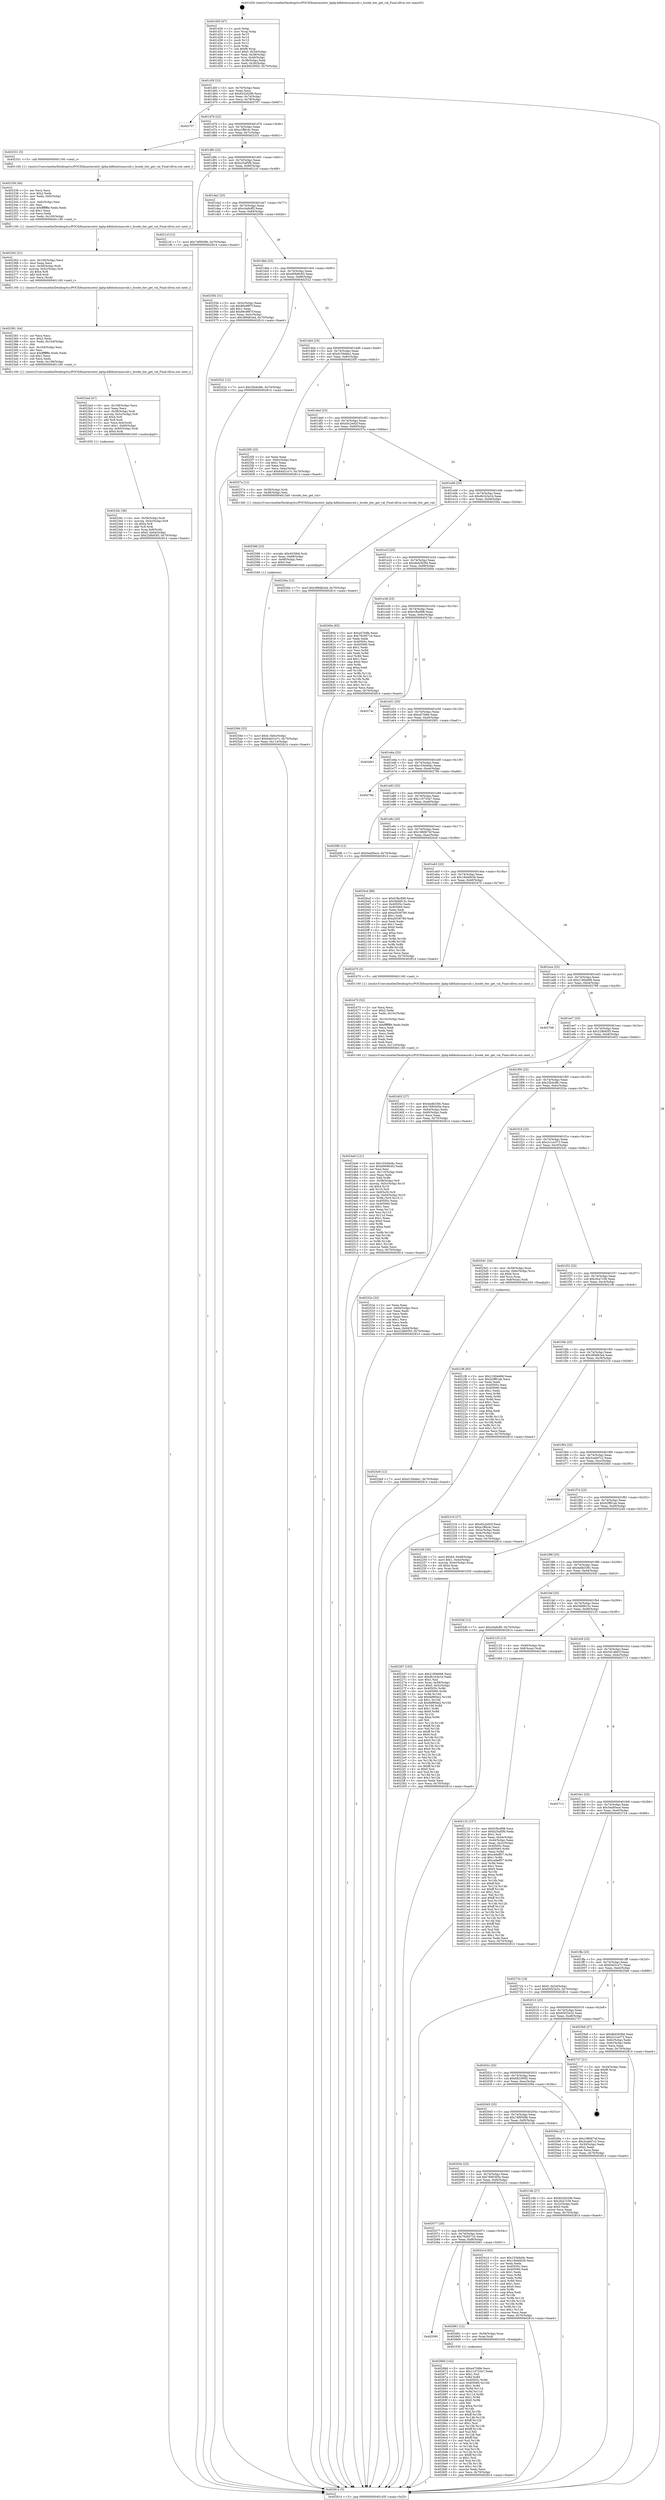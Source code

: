 digraph "0x401d30" {
  label = "0x401d30 (/mnt/c/Users/mathe/Desktop/tcc/POCII/binaries/extr_kphp-kdbhintsmaccub.c_bcode_iter_get_val_Final-ollvm.out::main(0))"
  labelloc = "t"
  node[shape=record]

  Entry [label="",width=0.3,height=0.3,shape=circle,fillcolor=black,style=filled]
  "0x401d5f" [label="{
     0x401d5f [23]\l
     | [instrs]\l
     &nbsp;&nbsp;0x401d5f \<+3\>: mov -0x70(%rbp),%eax\l
     &nbsp;&nbsp;0x401d62 \<+2\>: mov %eax,%ecx\l
     &nbsp;&nbsp;0x401d64 \<+6\>: sub $0x92420296,%ecx\l
     &nbsp;&nbsp;0x401d6a \<+3\>: mov %eax,-0x74(%rbp)\l
     &nbsp;&nbsp;0x401d6d \<+3\>: mov %ecx,-0x78(%rbp)\l
     &nbsp;&nbsp;0x401d70 \<+6\>: je 0000000000402707 \<main+0x9d7\>\l
  }"]
  "0x402707" [label="{
     0x402707\l
  }", style=dashed]
  "0x401d76" [label="{
     0x401d76 [22]\l
     | [instrs]\l
     &nbsp;&nbsp;0x401d76 \<+5\>: jmp 0000000000401d7b \<main+0x4b\>\l
     &nbsp;&nbsp;0x401d7b \<+3\>: mov -0x74(%rbp),%eax\l
     &nbsp;&nbsp;0x401d7e \<+5\>: sub $0xa1ffdc4c,%eax\l
     &nbsp;&nbsp;0x401d83 \<+3\>: mov %eax,-0x7c(%rbp)\l
     &nbsp;&nbsp;0x401d86 \<+6\>: je 0000000000402331 \<main+0x601\>\l
  }"]
  Exit [label="",width=0.3,height=0.3,shape=circle,fillcolor=black,style=filled,peripheries=2]
  "0x402331" [label="{
     0x402331 [5]\l
     | [instrs]\l
     &nbsp;&nbsp;0x402331 \<+5\>: call 0000000000401160 \<next_i\>\l
     | [calls]\l
     &nbsp;&nbsp;0x401160 \{1\} (/mnt/c/Users/mathe/Desktop/tcc/POCII/binaries/extr_kphp-kdbhintsmaccub.c_bcode_iter_get_val_Final-ollvm.out::next_i)\l
  }"]
  "0x401d8c" [label="{
     0x401d8c [22]\l
     | [instrs]\l
     &nbsp;&nbsp;0x401d8c \<+5\>: jmp 0000000000401d91 \<main+0x61\>\l
     &nbsp;&nbsp;0x401d91 \<+3\>: mov -0x74(%rbp),%eax\l
     &nbsp;&nbsp;0x401d94 \<+5\>: sub $0xb25af5fb,%eax\l
     &nbsp;&nbsp;0x401d99 \<+3\>: mov %eax,-0x80(%rbp)\l
     &nbsp;&nbsp;0x401d9c \<+6\>: je 00000000004021cf \<main+0x49f\>\l
  }"]
  "0x40266d" [label="{
     0x40266d [142]\l
     | [instrs]\l
     &nbsp;&nbsp;0x40266d \<+5\>: mov $0xa470dfe,%ecx\l
     &nbsp;&nbsp;0x402672 \<+5\>: mov $0x110733a7,%edx\l
     &nbsp;&nbsp;0x402677 \<+3\>: mov $0x1,%sil\l
     &nbsp;&nbsp;0x40267a \<+3\>: xor %r8d,%r8d\l
     &nbsp;&nbsp;0x40267d \<+8\>: mov 0x40505c,%r9d\l
     &nbsp;&nbsp;0x402685 \<+8\>: mov 0x405060,%r10d\l
     &nbsp;&nbsp;0x40268d \<+4\>: sub $0x1,%r8d\l
     &nbsp;&nbsp;0x402691 \<+3\>: mov %r9d,%r11d\l
     &nbsp;&nbsp;0x402694 \<+3\>: add %r8d,%r11d\l
     &nbsp;&nbsp;0x402697 \<+4\>: imul %r11d,%r9d\l
     &nbsp;&nbsp;0x40269b \<+4\>: and $0x1,%r9d\l
     &nbsp;&nbsp;0x40269f \<+4\>: cmp $0x0,%r9d\l
     &nbsp;&nbsp;0x4026a3 \<+3\>: sete %bl\l
     &nbsp;&nbsp;0x4026a6 \<+4\>: cmp $0xa,%r10d\l
     &nbsp;&nbsp;0x4026aa \<+4\>: setl %r14b\l
     &nbsp;&nbsp;0x4026ae \<+3\>: mov %bl,%r15b\l
     &nbsp;&nbsp;0x4026b1 \<+4\>: xor $0xff,%r15b\l
     &nbsp;&nbsp;0x4026b5 \<+3\>: mov %r14b,%r12b\l
     &nbsp;&nbsp;0x4026b8 \<+4\>: xor $0xff,%r12b\l
     &nbsp;&nbsp;0x4026bc \<+4\>: xor $0x1,%sil\l
     &nbsp;&nbsp;0x4026c0 \<+3\>: mov %r15b,%r13b\l
     &nbsp;&nbsp;0x4026c3 \<+4\>: and $0xff,%r13b\l
     &nbsp;&nbsp;0x4026c7 \<+3\>: and %sil,%bl\l
     &nbsp;&nbsp;0x4026ca \<+3\>: mov %r12b,%al\l
     &nbsp;&nbsp;0x4026cd \<+2\>: and $0xff,%al\l
     &nbsp;&nbsp;0x4026cf \<+3\>: and %sil,%r14b\l
     &nbsp;&nbsp;0x4026d2 \<+3\>: or %bl,%r13b\l
     &nbsp;&nbsp;0x4026d5 \<+3\>: or %r14b,%al\l
     &nbsp;&nbsp;0x4026d8 \<+3\>: xor %al,%r13b\l
     &nbsp;&nbsp;0x4026db \<+3\>: or %r12b,%r15b\l
     &nbsp;&nbsp;0x4026de \<+4\>: xor $0xff,%r15b\l
     &nbsp;&nbsp;0x4026e2 \<+4\>: or $0x1,%sil\l
     &nbsp;&nbsp;0x4026e6 \<+3\>: and %sil,%r15b\l
     &nbsp;&nbsp;0x4026e9 \<+3\>: or %r15b,%r13b\l
     &nbsp;&nbsp;0x4026ec \<+4\>: test $0x1,%r13b\l
     &nbsp;&nbsp;0x4026f0 \<+3\>: cmovne %edx,%ecx\l
     &nbsp;&nbsp;0x4026f3 \<+3\>: mov %ecx,-0x70(%rbp)\l
     &nbsp;&nbsp;0x4026f6 \<+5\>: jmp 0000000000402814 \<main+0xae4\>\l
  }"]
  "0x4021cf" [label="{
     0x4021cf [12]\l
     | [instrs]\l
     &nbsp;&nbsp;0x4021cf \<+7\>: movl $0x74f9509b,-0x70(%rbp)\l
     &nbsp;&nbsp;0x4021d6 \<+5\>: jmp 0000000000402814 \<main+0xae4\>\l
  }"]
  "0x401da2" [label="{
     0x401da2 [25]\l
     | [instrs]\l
     &nbsp;&nbsp;0x401da2 \<+5\>: jmp 0000000000401da7 \<main+0x77\>\l
     &nbsp;&nbsp;0x401da7 \<+3\>: mov -0x74(%rbp),%eax\l
     &nbsp;&nbsp;0x401daa \<+5\>: sub $0xc0a9cff3,%eax\l
     &nbsp;&nbsp;0x401daf \<+6\>: mov %eax,-0x84(%rbp)\l
     &nbsp;&nbsp;0x401db5 \<+6\>: je 000000000040255b \<main+0x82b\>\l
  }"]
  "0x402090" [label="{
     0x402090\l
  }", style=dashed]
  "0x40255b" [label="{
     0x40255b [31]\l
     | [instrs]\l
     &nbsp;&nbsp;0x40255b \<+3\>: mov -0x5c(%rbp),%eax\l
     &nbsp;&nbsp;0x40255e \<+5\>: sub $0x89c9f87f,%eax\l
     &nbsp;&nbsp;0x402563 \<+3\>: add $0x1,%eax\l
     &nbsp;&nbsp;0x402566 \<+5\>: add $0x89c9f87f,%eax\l
     &nbsp;&nbsp;0x40256b \<+3\>: mov %eax,-0x5c(%rbp)\l
     &nbsp;&nbsp;0x40256e \<+7\>: movl $0x389db3a4,-0x70(%rbp)\l
     &nbsp;&nbsp;0x402575 \<+5\>: jmp 0000000000402814 \<main+0xae4\>\l
  }"]
  "0x401dbb" [label="{
     0x401dbb [25]\l
     | [instrs]\l
     &nbsp;&nbsp;0x401dbb \<+5\>: jmp 0000000000401dc0 \<main+0x90\>\l
     &nbsp;&nbsp;0x401dc0 \<+3\>: mov -0x74(%rbp),%eax\l
     &nbsp;&nbsp;0x401dc3 \<+5\>: sub $0xd09d6c83,%eax\l
     &nbsp;&nbsp;0x401dc8 \<+6\>: mov %eax,-0x88(%rbp)\l
     &nbsp;&nbsp;0x401dce \<+6\>: je 0000000000402522 \<main+0x7f2\>\l
  }"]
  "0x402661" [label="{
     0x402661 [12]\l
     | [instrs]\l
     &nbsp;&nbsp;0x402661 \<+4\>: mov -0x58(%rbp),%rax\l
     &nbsp;&nbsp;0x402665 \<+3\>: mov %rax,%rdi\l
     &nbsp;&nbsp;0x402668 \<+5\>: call 0000000000401030 \<free@plt\>\l
     | [calls]\l
     &nbsp;&nbsp;0x401030 \{1\} (unknown)\l
  }"]
  "0x402522" [label="{
     0x402522 [12]\l
     | [instrs]\l
     &nbsp;&nbsp;0x402522 \<+7\>: movl $0x25b4c8fc,-0x70(%rbp)\l
     &nbsp;&nbsp;0x402529 \<+5\>: jmp 0000000000402814 \<main+0xae4\>\l
  }"]
  "0x401dd4" [label="{
     0x401dd4 [25]\l
     | [instrs]\l
     &nbsp;&nbsp;0x401dd4 \<+5\>: jmp 0000000000401dd9 \<main+0xa9\>\l
     &nbsp;&nbsp;0x401dd9 \<+3\>: mov -0x74(%rbp),%eax\l
     &nbsp;&nbsp;0x401ddc \<+5\>: sub $0xd150dda1,%eax\l
     &nbsp;&nbsp;0x401de1 \<+6\>: mov %eax,-0x8c(%rbp)\l
     &nbsp;&nbsp;0x401de7 \<+6\>: je 00000000004025f5 \<main+0x8c5\>\l
  }"]
  "0x4025e9" [label="{
     0x4025e9 [12]\l
     | [instrs]\l
     &nbsp;&nbsp;0x4025e9 \<+7\>: movl $0xd150dda1,-0x70(%rbp)\l
     &nbsp;&nbsp;0x4025f0 \<+5\>: jmp 0000000000402814 \<main+0xae4\>\l
  }"]
  "0x4025f5" [label="{
     0x4025f5 [25]\l
     | [instrs]\l
     &nbsp;&nbsp;0x4025f5 \<+2\>: xor %eax,%eax\l
     &nbsp;&nbsp;0x4025f7 \<+3\>: mov -0x6c(%rbp),%ecx\l
     &nbsp;&nbsp;0x4025fa \<+3\>: sub $0x1,%eax\l
     &nbsp;&nbsp;0x4025fd \<+2\>: sub %eax,%ecx\l
     &nbsp;&nbsp;0x4025ff \<+3\>: mov %ecx,-0x6c(%rbp)\l
     &nbsp;&nbsp;0x402602 \<+7\>: movl $0x64d31e7c,-0x70(%rbp)\l
     &nbsp;&nbsp;0x402609 \<+5\>: jmp 0000000000402814 \<main+0xae4\>\l
  }"]
  "0x401ded" [label="{
     0x401ded [25]\l
     | [instrs]\l
     &nbsp;&nbsp;0x401ded \<+5\>: jmp 0000000000401df2 \<main+0xc2\>\l
     &nbsp;&nbsp;0x401df2 \<+3\>: mov -0x74(%rbp),%eax\l
     &nbsp;&nbsp;0x401df5 \<+5\>: sub $0xd5c2e92f,%eax\l
     &nbsp;&nbsp;0x401dfa \<+6\>: mov %eax,-0x90(%rbp)\l
     &nbsp;&nbsp;0x401e00 \<+6\>: je 000000000040257a \<main+0x84a\>\l
  }"]
  "0x40259d" [label="{
     0x40259d [25]\l
     | [instrs]\l
     &nbsp;&nbsp;0x40259d \<+7\>: movl $0x0,-0x6c(%rbp)\l
     &nbsp;&nbsp;0x4025a4 \<+7\>: movl $0x64d31e7c,-0x70(%rbp)\l
     &nbsp;&nbsp;0x4025ab \<+6\>: mov %eax,-0x114(%rbp)\l
     &nbsp;&nbsp;0x4025b1 \<+5\>: jmp 0000000000402814 \<main+0xae4\>\l
  }"]
  "0x40257a" [label="{
     0x40257a [12]\l
     | [instrs]\l
     &nbsp;&nbsp;0x40257a \<+4\>: mov -0x58(%rbp),%rdi\l
     &nbsp;&nbsp;0x40257e \<+3\>: mov -0x48(%rbp),%esi\l
     &nbsp;&nbsp;0x402581 \<+5\>: call 00000000004013d0 \<bcode_iter_get_val\>\l
     | [calls]\l
     &nbsp;&nbsp;0x4013d0 \{1\} (/mnt/c/Users/mathe/Desktop/tcc/POCII/binaries/extr_kphp-kdbhintsmaccub.c_bcode_iter_get_val_Final-ollvm.out::bcode_iter_get_val)\l
  }"]
  "0x401e06" [label="{
     0x401e06 [25]\l
     | [instrs]\l
     &nbsp;&nbsp;0x401e06 \<+5\>: jmp 0000000000401e0b \<main+0xdb\>\l
     &nbsp;&nbsp;0x401e0b \<+3\>: mov -0x74(%rbp),%eax\l
     &nbsp;&nbsp;0x401e0e \<+5\>: sub $0xdb1b3e1b,%eax\l
     &nbsp;&nbsp;0x401e13 \<+6\>: mov %eax,-0x94(%rbp)\l
     &nbsp;&nbsp;0x401e19 \<+6\>: je 000000000040230a \<main+0x5da\>\l
  }"]
  "0x402586" [label="{
     0x402586 [23]\l
     | [instrs]\l
     &nbsp;&nbsp;0x402586 \<+10\>: movabs $0x4030b6,%rdi\l
     &nbsp;&nbsp;0x402590 \<+3\>: mov %eax,-0x68(%rbp)\l
     &nbsp;&nbsp;0x402593 \<+3\>: mov -0x68(%rbp),%esi\l
     &nbsp;&nbsp;0x402596 \<+2\>: mov $0x0,%al\l
     &nbsp;&nbsp;0x402598 \<+5\>: call 0000000000401040 \<printf@plt\>\l
     | [calls]\l
     &nbsp;&nbsp;0x401040 \{1\} (unknown)\l
  }"]
  "0x40230a" [label="{
     0x40230a [12]\l
     | [instrs]\l
     &nbsp;&nbsp;0x40230a \<+7\>: movl $0x389db3a4,-0x70(%rbp)\l
     &nbsp;&nbsp;0x402311 \<+5\>: jmp 0000000000402814 \<main+0xae4\>\l
  }"]
  "0x401e1f" [label="{
     0x401e1f [25]\l
     | [instrs]\l
     &nbsp;&nbsp;0x401e1f \<+5\>: jmp 0000000000401e24 \<main+0xf4\>\l
     &nbsp;&nbsp;0x401e24 \<+3\>: mov -0x74(%rbp),%eax\l
     &nbsp;&nbsp;0x401e27 \<+5\>: sub $0xdbd2839d,%eax\l
     &nbsp;&nbsp;0x401e2c \<+6\>: mov %eax,-0x98(%rbp)\l
     &nbsp;&nbsp;0x401e32 \<+6\>: je 000000000040260e \<main+0x8de\>\l
  }"]
  "0x4024a9" [label="{
     0x4024a9 [121]\l
     | [instrs]\l
     &nbsp;&nbsp;0x4024a9 \<+5\>: mov $0x103d4d4c,%ecx\l
     &nbsp;&nbsp;0x4024ae \<+5\>: mov $0xd09d6c83,%edx\l
     &nbsp;&nbsp;0x4024b3 \<+2\>: xor %esi,%esi\l
     &nbsp;&nbsp;0x4024b5 \<+6\>: mov -0x110(%rbp),%edi\l
     &nbsp;&nbsp;0x4024bb \<+3\>: imul %eax,%edi\l
     &nbsp;&nbsp;0x4024be \<+3\>: mov %dil,%r8b\l
     &nbsp;&nbsp;0x4024c1 \<+4\>: mov -0x58(%rbp),%r9\l
     &nbsp;&nbsp;0x4024c5 \<+4\>: movslq -0x5c(%rbp),%r10\l
     &nbsp;&nbsp;0x4024c9 \<+4\>: shl $0x4,%r10\l
     &nbsp;&nbsp;0x4024cd \<+3\>: add %r10,%r9\l
     &nbsp;&nbsp;0x4024d0 \<+4\>: mov 0x8(%r9),%r9\l
     &nbsp;&nbsp;0x4024d4 \<+4\>: movslq -0x64(%rbp),%r10\l
     &nbsp;&nbsp;0x4024d8 \<+4\>: mov %r8b,(%r9,%r10,1)\l
     &nbsp;&nbsp;0x4024dc \<+7\>: mov 0x40505c,%eax\l
     &nbsp;&nbsp;0x4024e3 \<+7\>: mov 0x405060,%edi\l
     &nbsp;&nbsp;0x4024ea \<+3\>: sub $0x1,%esi\l
     &nbsp;&nbsp;0x4024ed \<+3\>: mov %eax,%r11d\l
     &nbsp;&nbsp;0x4024f0 \<+3\>: add %esi,%r11d\l
     &nbsp;&nbsp;0x4024f3 \<+4\>: imul %r11d,%eax\l
     &nbsp;&nbsp;0x4024f7 \<+3\>: and $0x1,%eax\l
     &nbsp;&nbsp;0x4024fa \<+3\>: cmp $0x0,%eax\l
     &nbsp;&nbsp;0x4024fd \<+4\>: sete %r8b\l
     &nbsp;&nbsp;0x402501 \<+3\>: cmp $0xa,%edi\l
     &nbsp;&nbsp;0x402504 \<+3\>: setl %bl\l
     &nbsp;&nbsp;0x402507 \<+3\>: mov %r8b,%r14b\l
     &nbsp;&nbsp;0x40250a \<+3\>: and %bl,%r14b\l
     &nbsp;&nbsp;0x40250d \<+3\>: xor %bl,%r8b\l
     &nbsp;&nbsp;0x402510 \<+3\>: or %r8b,%r14b\l
     &nbsp;&nbsp;0x402513 \<+4\>: test $0x1,%r14b\l
     &nbsp;&nbsp;0x402517 \<+3\>: cmovne %edx,%ecx\l
     &nbsp;&nbsp;0x40251a \<+3\>: mov %ecx,-0x70(%rbp)\l
     &nbsp;&nbsp;0x40251d \<+5\>: jmp 0000000000402814 \<main+0xae4\>\l
  }"]
  "0x40260e" [label="{
     0x40260e [83]\l
     | [instrs]\l
     &nbsp;&nbsp;0x40260e \<+5\>: mov $0xa470dfe,%eax\l
     &nbsp;&nbsp;0x402613 \<+5\>: mov $0x7928571b,%ecx\l
     &nbsp;&nbsp;0x402618 \<+2\>: xor %edx,%edx\l
     &nbsp;&nbsp;0x40261a \<+7\>: mov 0x40505c,%esi\l
     &nbsp;&nbsp;0x402621 \<+7\>: mov 0x405060,%edi\l
     &nbsp;&nbsp;0x402628 \<+3\>: sub $0x1,%edx\l
     &nbsp;&nbsp;0x40262b \<+3\>: mov %esi,%r8d\l
     &nbsp;&nbsp;0x40262e \<+3\>: add %edx,%r8d\l
     &nbsp;&nbsp;0x402631 \<+4\>: imul %r8d,%esi\l
     &nbsp;&nbsp;0x402635 \<+3\>: and $0x1,%esi\l
     &nbsp;&nbsp;0x402638 \<+3\>: cmp $0x0,%esi\l
     &nbsp;&nbsp;0x40263b \<+4\>: sete %r9b\l
     &nbsp;&nbsp;0x40263f \<+3\>: cmp $0xa,%edi\l
     &nbsp;&nbsp;0x402642 \<+4\>: setl %r10b\l
     &nbsp;&nbsp;0x402646 \<+3\>: mov %r9b,%r11b\l
     &nbsp;&nbsp;0x402649 \<+3\>: and %r10b,%r11b\l
     &nbsp;&nbsp;0x40264c \<+3\>: xor %r10b,%r9b\l
     &nbsp;&nbsp;0x40264f \<+3\>: or %r9b,%r11b\l
     &nbsp;&nbsp;0x402652 \<+4\>: test $0x1,%r11b\l
     &nbsp;&nbsp;0x402656 \<+3\>: cmovne %ecx,%eax\l
     &nbsp;&nbsp;0x402659 \<+3\>: mov %eax,-0x70(%rbp)\l
     &nbsp;&nbsp;0x40265c \<+5\>: jmp 0000000000402814 \<main+0xae4\>\l
  }"]
  "0x401e38" [label="{
     0x401e38 [25]\l
     | [instrs]\l
     &nbsp;&nbsp;0x401e38 \<+5\>: jmp 0000000000401e3d \<main+0x10d\>\l
     &nbsp;&nbsp;0x401e3d \<+3\>: mov -0x74(%rbp),%eax\l
     &nbsp;&nbsp;0x401e40 \<+5\>: sub $0xf1fbc898,%eax\l
     &nbsp;&nbsp;0x401e45 \<+6\>: mov %eax,-0x9c(%rbp)\l
     &nbsp;&nbsp;0x401e4b \<+6\>: je 000000000040274c \<main+0xa1c\>\l
  }"]
  "0x402475" [label="{
     0x402475 [52]\l
     | [instrs]\l
     &nbsp;&nbsp;0x402475 \<+2\>: xor %ecx,%ecx\l
     &nbsp;&nbsp;0x402477 \<+5\>: mov $0x2,%edx\l
     &nbsp;&nbsp;0x40247c \<+6\>: mov %edx,-0x10c(%rbp)\l
     &nbsp;&nbsp;0x402482 \<+1\>: cltd\l
     &nbsp;&nbsp;0x402483 \<+6\>: mov -0x10c(%rbp),%esi\l
     &nbsp;&nbsp;0x402489 \<+2\>: idiv %esi\l
     &nbsp;&nbsp;0x40248b \<+6\>: imul $0xfffffffe,%edx,%edx\l
     &nbsp;&nbsp;0x402491 \<+2\>: mov %ecx,%edi\l
     &nbsp;&nbsp;0x402493 \<+2\>: sub %edx,%edi\l
     &nbsp;&nbsp;0x402495 \<+2\>: mov %ecx,%edx\l
     &nbsp;&nbsp;0x402497 \<+3\>: sub $0x1,%edx\l
     &nbsp;&nbsp;0x40249a \<+2\>: add %edx,%edi\l
     &nbsp;&nbsp;0x40249c \<+2\>: sub %edi,%ecx\l
     &nbsp;&nbsp;0x40249e \<+6\>: mov %ecx,-0x110(%rbp)\l
     &nbsp;&nbsp;0x4024a4 \<+5\>: call 0000000000401160 \<next_i\>\l
     | [calls]\l
     &nbsp;&nbsp;0x401160 \{1\} (/mnt/c/Users/mathe/Desktop/tcc/POCII/binaries/extr_kphp-kdbhintsmaccub.c_bcode_iter_get_val_Final-ollvm.out::next_i)\l
  }"]
  "0x40274c" [label="{
     0x40274c\l
  }", style=dashed]
  "0x401e51" [label="{
     0x401e51 [25]\l
     | [instrs]\l
     &nbsp;&nbsp;0x401e51 \<+5\>: jmp 0000000000401e56 \<main+0x126\>\l
     &nbsp;&nbsp;0x401e56 \<+3\>: mov -0x74(%rbp),%eax\l
     &nbsp;&nbsp;0x401e59 \<+5\>: sub $0xa470dfe,%eax\l
     &nbsp;&nbsp;0x401e5e \<+6\>: mov %eax,-0xa0(%rbp)\l
     &nbsp;&nbsp;0x401e64 \<+6\>: je 0000000000402801 \<main+0xad1\>\l
  }"]
  "0x402077" [label="{
     0x402077 [25]\l
     | [instrs]\l
     &nbsp;&nbsp;0x402077 \<+5\>: jmp 000000000040207c \<main+0x34c\>\l
     &nbsp;&nbsp;0x40207c \<+3\>: mov -0x74(%rbp),%eax\l
     &nbsp;&nbsp;0x40207f \<+5\>: sub $0x7928571b,%eax\l
     &nbsp;&nbsp;0x402084 \<+6\>: mov %eax,-0xf8(%rbp)\l
     &nbsp;&nbsp;0x40208a \<+6\>: je 0000000000402661 \<main+0x931\>\l
  }"]
  "0x402801" [label="{
     0x402801\l
  }", style=dashed]
  "0x401e6a" [label="{
     0x401e6a [25]\l
     | [instrs]\l
     &nbsp;&nbsp;0x401e6a \<+5\>: jmp 0000000000401e6f \<main+0x13f\>\l
     &nbsp;&nbsp;0x401e6f \<+3\>: mov -0x74(%rbp),%eax\l
     &nbsp;&nbsp;0x401e72 \<+5\>: sub $0x103d4d4c,%eax\l
     &nbsp;&nbsp;0x401e77 \<+6\>: mov %eax,-0xa4(%rbp)\l
     &nbsp;&nbsp;0x401e7d \<+6\>: je 000000000040279d \<main+0xa6d\>\l
  }"]
  "0x40241d" [label="{
     0x40241d [83]\l
     | [instrs]\l
     &nbsp;&nbsp;0x40241d \<+5\>: mov $0x103d4d4c,%eax\l
     &nbsp;&nbsp;0x402422 \<+5\>: mov $0x19d40b3b,%ecx\l
     &nbsp;&nbsp;0x402427 \<+2\>: xor %edx,%edx\l
     &nbsp;&nbsp;0x402429 \<+7\>: mov 0x40505c,%esi\l
     &nbsp;&nbsp;0x402430 \<+7\>: mov 0x405060,%edi\l
     &nbsp;&nbsp;0x402437 \<+3\>: sub $0x1,%edx\l
     &nbsp;&nbsp;0x40243a \<+3\>: mov %esi,%r8d\l
     &nbsp;&nbsp;0x40243d \<+3\>: add %edx,%r8d\l
     &nbsp;&nbsp;0x402440 \<+4\>: imul %r8d,%esi\l
     &nbsp;&nbsp;0x402444 \<+3\>: and $0x1,%esi\l
     &nbsp;&nbsp;0x402447 \<+3\>: cmp $0x0,%esi\l
     &nbsp;&nbsp;0x40244a \<+4\>: sete %r9b\l
     &nbsp;&nbsp;0x40244e \<+3\>: cmp $0xa,%edi\l
     &nbsp;&nbsp;0x402451 \<+4\>: setl %r10b\l
     &nbsp;&nbsp;0x402455 \<+3\>: mov %r9b,%r11b\l
     &nbsp;&nbsp;0x402458 \<+3\>: and %r10b,%r11b\l
     &nbsp;&nbsp;0x40245b \<+3\>: xor %r10b,%r9b\l
     &nbsp;&nbsp;0x40245e \<+3\>: or %r9b,%r11b\l
     &nbsp;&nbsp;0x402461 \<+4\>: test $0x1,%r11b\l
     &nbsp;&nbsp;0x402465 \<+3\>: cmovne %ecx,%eax\l
     &nbsp;&nbsp;0x402468 \<+3\>: mov %eax,-0x70(%rbp)\l
     &nbsp;&nbsp;0x40246b \<+5\>: jmp 0000000000402814 \<main+0xae4\>\l
  }"]
  "0x40279d" [label="{
     0x40279d\l
  }", style=dashed]
  "0x401e83" [label="{
     0x401e83 [25]\l
     | [instrs]\l
     &nbsp;&nbsp;0x401e83 \<+5\>: jmp 0000000000401e88 \<main+0x158\>\l
     &nbsp;&nbsp;0x401e88 \<+3\>: mov -0x74(%rbp),%eax\l
     &nbsp;&nbsp;0x401e8b \<+5\>: sub $0x110733a7,%eax\l
     &nbsp;&nbsp;0x401e90 \<+6\>: mov %eax,-0xa8(%rbp)\l
     &nbsp;&nbsp;0x401e96 \<+6\>: je 00000000004026fb \<main+0x9cb\>\l
  }"]
  "0x4023dc" [label="{
     0x4023dc [38]\l
     | [instrs]\l
     &nbsp;&nbsp;0x4023dc \<+4\>: mov -0x58(%rbp),%rdi\l
     &nbsp;&nbsp;0x4023e0 \<+4\>: movslq -0x5c(%rbp),%r8\l
     &nbsp;&nbsp;0x4023e4 \<+4\>: shl $0x4,%r8\l
     &nbsp;&nbsp;0x4023e8 \<+3\>: add %r8,%rdi\l
     &nbsp;&nbsp;0x4023eb \<+4\>: mov %rax,0x8(%rdi)\l
     &nbsp;&nbsp;0x4023ef \<+7\>: movl $0x0,-0x64(%rbp)\l
     &nbsp;&nbsp;0x4023f6 \<+7\>: movl $0x228b93f3,-0x70(%rbp)\l
     &nbsp;&nbsp;0x4023fd \<+5\>: jmp 0000000000402814 \<main+0xae4\>\l
  }"]
  "0x4026fb" [label="{
     0x4026fb [12]\l
     | [instrs]\l
     &nbsp;&nbsp;0x4026fb \<+7\>: movl $0x5ea95ece,-0x70(%rbp)\l
     &nbsp;&nbsp;0x402702 \<+5\>: jmp 0000000000402814 \<main+0xae4\>\l
  }"]
  "0x401e9c" [label="{
     0x401e9c [25]\l
     | [instrs]\l
     &nbsp;&nbsp;0x401e9c \<+5\>: jmp 0000000000401ea1 \<main+0x171\>\l
     &nbsp;&nbsp;0x401ea1 \<+3\>: mov -0x74(%rbp),%eax\l
     &nbsp;&nbsp;0x401ea4 \<+5\>: sub $0x1980674f,%eax\l
     &nbsp;&nbsp;0x401ea9 \<+6\>: mov %eax,-0xac(%rbp)\l
     &nbsp;&nbsp;0x401eaf \<+6\>: je 00000000004020cd \<main+0x39d\>\l
  }"]
  "0x4023ad" [label="{
     0x4023ad [47]\l
     | [instrs]\l
     &nbsp;&nbsp;0x4023ad \<+6\>: mov -0x108(%rbp),%ecx\l
     &nbsp;&nbsp;0x4023b3 \<+3\>: imul %eax,%ecx\l
     &nbsp;&nbsp;0x4023b6 \<+4\>: mov -0x58(%rbp),%rdi\l
     &nbsp;&nbsp;0x4023ba \<+4\>: movslq -0x5c(%rbp),%r8\l
     &nbsp;&nbsp;0x4023be \<+4\>: shl $0x4,%r8\l
     &nbsp;&nbsp;0x4023c2 \<+3\>: add %r8,%rdi\l
     &nbsp;&nbsp;0x4023c5 \<+3\>: mov %ecx,0x4(%rdi)\l
     &nbsp;&nbsp;0x4023c8 \<+7\>: movl $0x1,-0x60(%rbp)\l
     &nbsp;&nbsp;0x4023cf \<+4\>: movslq -0x60(%rbp),%rdi\l
     &nbsp;&nbsp;0x4023d3 \<+4\>: shl $0x0,%rdi\l
     &nbsp;&nbsp;0x4023d7 \<+5\>: call 0000000000401050 \<malloc@plt\>\l
     | [calls]\l
     &nbsp;&nbsp;0x401050 \{1\} (unknown)\l
  }"]
  "0x4020cd" [label="{
     0x4020cd [88]\l
     | [instrs]\l
     &nbsp;&nbsp;0x4020cd \<+5\>: mov $0xf1fbc898,%eax\l
     &nbsp;&nbsp;0x4020d2 \<+5\>: mov $0x5bfd915c,%ecx\l
     &nbsp;&nbsp;0x4020d7 \<+7\>: mov 0x40505c,%edx\l
     &nbsp;&nbsp;0x4020de \<+7\>: mov 0x405060,%esi\l
     &nbsp;&nbsp;0x4020e5 \<+2\>: mov %edx,%edi\l
     &nbsp;&nbsp;0x4020e7 \<+6\>: add $0xa5036780,%edi\l
     &nbsp;&nbsp;0x4020ed \<+3\>: sub $0x1,%edi\l
     &nbsp;&nbsp;0x4020f0 \<+6\>: sub $0xa5036780,%edi\l
     &nbsp;&nbsp;0x4020f6 \<+3\>: imul %edi,%edx\l
     &nbsp;&nbsp;0x4020f9 \<+3\>: and $0x1,%edx\l
     &nbsp;&nbsp;0x4020fc \<+3\>: cmp $0x0,%edx\l
     &nbsp;&nbsp;0x4020ff \<+4\>: sete %r8b\l
     &nbsp;&nbsp;0x402103 \<+3\>: cmp $0xa,%esi\l
     &nbsp;&nbsp;0x402106 \<+4\>: setl %r9b\l
     &nbsp;&nbsp;0x40210a \<+3\>: mov %r8b,%r10b\l
     &nbsp;&nbsp;0x40210d \<+3\>: and %r9b,%r10b\l
     &nbsp;&nbsp;0x402110 \<+3\>: xor %r9b,%r8b\l
     &nbsp;&nbsp;0x402113 \<+3\>: or %r8b,%r10b\l
     &nbsp;&nbsp;0x402116 \<+4\>: test $0x1,%r10b\l
     &nbsp;&nbsp;0x40211a \<+3\>: cmovne %ecx,%eax\l
     &nbsp;&nbsp;0x40211d \<+3\>: mov %eax,-0x70(%rbp)\l
     &nbsp;&nbsp;0x402120 \<+5\>: jmp 0000000000402814 \<main+0xae4\>\l
  }"]
  "0x401eb5" [label="{
     0x401eb5 [25]\l
     | [instrs]\l
     &nbsp;&nbsp;0x401eb5 \<+5\>: jmp 0000000000401eba \<main+0x18a\>\l
     &nbsp;&nbsp;0x401eba \<+3\>: mov -0x74(%rbp),%eax\l
     &nbsp;&nbsp;0x401ebd \<+5\>: sub $0x19d40b3b,%eax\l
     &nbsp;&nbsp;0x401ec2 \<+6\>: mov %eax,-0xb0(%rbp)\l
     &nbsp;&nbsp;0x401ec8 \<+6\>: je 0000000000402470 \<main+0x740\>\l
  }"]
  "0x402381" [label="{
     0x402381 [44]\l
     | [instrs]\l
     &nbsp;&nbsp;0x402381 \<+2\>: xor %ecx,%ecx\l
     &nbsp;&nbsp;0x402383 \<+5\>: mov $0x2,%edx\l
     &nbsp;&nbsp;0x402388 \<+6\>: mov %edx,-0x104(%rbp)\l
     &nbsp;&nbsp;0x40238e \<+1\>: cltd\l
     &nbsp;&nbsp;0x40238f \<+6\>: mov -0x104(%rbp),%esi\l
     &nbsp;&nbsp;0x402395 \<+2\>: idiv %esi\l
     &nbsp;&nbsp;0x402397 \<+6\>: imul $0xfffffffe,%edx,%edx\l
     &nbsp;&nbsp;0x40239d \<+3\>: sub $0x1,%ecx\l
     &nbsp;&nbsp;0x4023a0 \<+2\>: sub %ecx,%edx\l
     &nbsp;&nbsp;0x4023a2 \<+6\>: mov %edx,-0x108(%rbp)\l
     &nbsp;&nbsp;0x4023a8 \<+5\>: call 0000000000401160 \<next_i\>\l
     | [calls]\l
     &nbsp;&nbsp;0x401160 \{1\} (/mnt/c/Users/mathe/Desktop/tcc/POCII/binaries/extr_kphp-kdbhintsmaccub.c_bcode_iter_get_val_Final-ollvm.out::next_i)\l
  }"]
  "0x402470" [label="{
     0x402470 [5]\l
     | [instrs]\l
     &nbsp;&nbsp;0x402470 \<+5\>: call 0000000000401160 \<next_i\>\l
     | [calls]\l
     &nbsp;&nbsp;0x401160 \{1\} (/mnt/c/Users/mathe/Desktop/tcc/POCII/binaries/extr_kphp-kdbhintsmaccub.c_bcode_iter_get_val_Final-ollvm.out::next_i)\l
  }"]
  "0x401ece" [label="{
     0x401ece [25]\l
     | [instrs]\l
     &nbsp;&nbsp;0x401ece \<+5\>: jmp 0000000000401ed3 \<main+0x1a3\>\l
     &nbsp;&nbsp;0x401ed3 \<+3\>: mov -0x74(%rbp),%eax\l
     &nbsp;&nbsp;0x401ed6 \<+5\>: sub $0x2180e668,%eax\l
     &nbsp;&nbsp;0x401edb \<+6\>: mov %eax,-0xb4(%rbp)\l
     &nbsp;&nbsp;0x401ee1 \<+6\>: je 0000000000402768 \<main+0xa38\>\l
  }"]
  "0x402362" [label="{
     0x402362 [31]\l
     | [instrs]\l
     &nbsp;&nbsp;0x402362 \<+6\>: mov -0x100(%rbp),%ecx\l
     &nbsp;&nbsp;0x402368 \<+3\>: imul %eax,%ecx\l
     &nbsp;&nbsp;0x40236b \<+4\>: mov -0x58(%rbp),%rdi\l
     &nbsp;&nbsp;0x40236f \<+4\>: movslq -0x5c(%rbp),%r8\l
     &nbsp;&nbsp;0x402373 \<+4\>: shl $0x4,%r8\l
     &nbsp;&nbsp;0x402377 \<+3\>: add %r8,%rdi\l
     &nbsp;&nbsp;0x40237a \<+2\>: mov %ecx,(%rdi)\l
     &nbsp;&nbsp;0x40237c \<+5\>: call 0000000000401160 \<next_i\>\l
     | [calls]\l
     &nbsp;&nbsp;0x401160 \{1\} (/mnt/c/Users/mathe/Desktop/tcc/POCII/binaries/extr_kphp-kdbhintsmaccub.c_bcode_iter_get_val_Final-ollvm.out::next_i)\l
  }"]
  "0x402768" [label="{
     0x402768\l
  }", style=dashed]
  "0x401ee7" [label="{
     0x401ee7 [25]\l
     | [instrs]\l
     &nbsp;&nbsp;0x401ee7 \<+5\>: jmp 0000000000401eec \<main+0x1bc\>\l
     &nbsp;&nbsp;0x401eec \<+3\>: mov -0x74(%rbp),%eax\l
     &nbsp;&nbsp;0x401eef \<+5\>: sub $0x228b93f3,%eax\l
     &nbsp;&nbsp;0x401ef4 \<+6\>: mov %eax,-0xb8(%rbp)\l
     &nbsp;&nbsp;0x401efa \<+6\>: je 0000000000402402 \<main+0x6d2\>\l
  }"]
  "0x402336" [label="{
     0x402336 [44]\l
     | [instrs]\l
     &nbsp;&nbsp;0x402336 \<+2\>: xor %ecx,%ecx\l
     &nbsp;&nbsp;0x402338 \<+5\>: mov $0x2,%edx\l
     &nbsp;&nbsp;0x40233d \<+6\>: mov %edx,-0xfc(%rbp)\l
     &nbsp;&nbsp;0x402343 \<+1\>: cltd\l
     &nbsp;&nbsp;0x402344 \<+6\>: mov -0xfc(%rbp),%esi\l
     &nbsp;&nbsp;0x40234a \<+2\>: idiv %esi\l
     &nbsp;&nbsp;0x40234c \<+6\>: imul $0xfffffffe,%edx,%edx\l
     &nbsp;&nbsp;0x402352 \<+3\>: sub $0x1,%ecx\l
     &nbsp;&nbsp;0x402355 \<+2\>: sub %ecx,%edx\l
     &nbsp;&nbsp;0x402357 \<+6\>: mov %edx,-0x100(%rbp)\l
     &nbsp;&nbsp;0x40235d \<+5\>: call 0000000000401160 \<next_i\>\l
     | [calls]\l
     &nbsp;&nbsp;0x401160 \{1\} (/mnt/c/Users/mathe/Desktop/tcc/POCII/binaries/extr_kphp-kdbhintsmaccub.c_bcode_iter_get_val_Final-ollvm.out::next_i)\l
  }"]
  "0x402402" [label="{
     0x402402 [27]\l
     | [instrs]\l
     &nbsp;&nbsp;0x402402 \<+5\>: mov $0x4edb338c,%eax\l
     &nbsp;&nbsp;0x402407 \<+5\>: mov $0x7690305e,%ecx\l
     &nbsp;&nbsp;0x40240c \<+3\>: mov -0x64(%rbp),%edx\l
     &nbsp;&nbsp;0x40240f \<+3\>: cmp -0x60(%rbp),%edx\l
     &nbsp;&nbsp;0x402412 \<+3\>: cmovl %ecx,%eax\l
     &nbsp;&nbsp;0x402415 \<+3\>: mov %eax,-0x70(%rbp)\l
     &nbsp;&nbsp;0x402418 \<+5\>: jmp 0000000000402814 \<main+0xae4\>\l
  }"]
  "0x401f00" [label="{
     0x401f00 [25]\l
     | [instrs]\l
     &nbsp;&nbsp;0x401f00 \<+5\>: jmp 0000000000401f05 \<main+0x1d5\>\l
     &nbsp;&nbsp;0x401f05 \<+3\>: mov -0x74(%rbp),%eax\l
     &nbsp;&nbsp;0x401f08 \<+5\>: sub $0x25b4c8fc,%eax\l
     &nbsp;&nbsp;0x401f0d \<+6\>: mov %eax,-0xbc(%rbp)\l
     &nbsp;&nbsp;0x401f13 \<+6\>: je 000000000040252e \<main+0x7fe\>\l
  }"]
  "0x402267" [label="{
     0x402267 [163]\l
     | [instrs]\l
     &nbsp;&nbsp;0x402267 \<+5\>: mov $0x2180e668,%ecx\l
     &nbsp;&nbsp;0x40226c \<+5\>: mov $0xdb1b3e1b,%edx\l
     &nbsp;&nbsp;0x402271 \<+3\>: mov $0x1,%sil\l
     &nbsp;&nbsp;0x402274 \<+4\>: mov %rax,-0x58(%rbp)\l
     &nbsp;&nbsp;0x402278 \<+7\>: movl $0x0,-0x5c(%rbp)\l
     &nbsp;&nbsp;0x40227f \<+8\>: mov 0x40505c,%r8d\l
     &nbsp;&nbsp;0x402287 \<+8\>: mov 0x405060,%r9d\l
     &nbsp;&nbsp;0x40228f \<+3\>: mov %r8d,%r10d\l
     &nbsp;&nbsp;0x402292 \<+7\>: add $0xfef964e2,%r10d\l
     &nbsp;&nbsp;0x402299 \<+4\>: sub $0x1,%r10d\l
     &nbsp;&nbsp;0x40229d \<+7\>: sub $0xfef964e2,%r10d\l
     &nbsp;&nbsp;0x4022a4 \<+4\>: imul %r10d,%r8d\l
     &nbsp;&nbsp;0x4022a8 \<+4\>: and $0x1,%r8d\l
     &nbsp;&nbsp;0x4022ac \<+4\>: cmp $0x0,%r8d\l
     &nbsp;&nbsp;0x4022b0 \<+4\>: sete %r11b\l
     &nbsp;&nbsp;0x4022b4 \<+4\>: cmp $0xa,%r9d\l
     &nbsp;&nbsp;0x4022b8 \<+3\>: setl %bl\l
     &nbsp;&nbsp;0x4022bb \<+3\>: mov %r11b,%r14b\l
     &nbsp;&nbsp;0x4022be \<+4\>: xor $0xff,%r14b\l
     &nbsp;&nbsp;0x4022c2 \<+3\>: mov %bl,%r15b\l
     &nbsp;&nbsp;0x4022c5 \<+4\>: xor $0xff,%r15b\l
     &nbsp;&nbsp;0x4022c9 \<+4\>: xor $0x0,%sil\l
     &nbsp;&nbsp;0x4022cd \<+3\>: mov %r14b,%r12b\l
     &nbsp;&nbsp;0x4022d0 \<+4\>: and $0x0,%r12b\l
     &nbsp;&nbsp;0x4022d4 \<+3\>: and %sil,%r11b\l
     &nbsp;&nbsp;0x4022d7 \<+3\>: mov %r15b,%r13b\l
     &nbsp;&nbsp;0x4022da \<+4\>: and $0x0,%r13b\l
     &nbsp;&nbsp;0x4022de \<+3\>: and %sil,%bl\l
     &nbsp;&nbsp;0x4022e1 \<+3\>: or %r11b,%r12b\l
     &nbsp;&nbsp;0x4022e4 \<+3\>: or %bl,%r13b\l
     &nbsp;&nbsp;0x4022e7 \<+3\>: xor %r13b,%r12b\l
     &nbsp;&nbsp;0x4022ea \<+3\>: or %r15b,%r14b\l
     &nbsp;&nbsp;0x4022ed \<+4\>: xor $0xff,%r14b\l
     &nbsp;&nbsp;0x4022f1 \<+4\>: or $0x0,%sil\l
     &nbsp;&nbsp;0x4022f5 \<+3\>: and %sil,%r14b\l
     &nbsp;&nbsp;0x4022f8 \<+3\>: or %r14b,%r12b\l
     &nbsp;&nbsp;0x4022fb \<+4\>: test $0x1,%r12b\l
     &nbsp;&nbsp;0x4022ff \<+3\>: cmovne %edx,%ecx\l
     &nbsp;&nbsp;0x402302 \<+3\>: mov %ecx,-0x70(%rbp)\l
     &nbsp;&nbsp;0x402305 \<+5\>: jmp 0000000000402814 \<main+0xae4\>\l
  }"]
  "0x40252e" [label="{
     0x40252e [33]\l
     | [instrs]\l
     &nbsp;&nbsp;0x40252e \<+2\>: xor %eax,%eax\l
     &nbsp;&nbsp;0x402530 \<+3\>: mov -0x64(%rbp),%ecx\l
     &nbsp;&nbsp;0x402533 \<+2\>: mov %eax,%edx\l
     &nbsp;&nbsp;0x402535 \<+2\>: sub %ecx,%edx\l
     &nbsp;&nbsp;0x402537 \<+2\>: mov %eax,%ecx\l
     &nbsp;&nbsp;0x402539 \<+3\>: sub $0x1,%ecx\l
     &nbsp;&nbsp;0x40253c \<+2\>: add %ecx,%edx\l
     &nbsp;&nbsp;0x40253e \<+2\>: sub %edx,%eax\l
     &nbsp;&nbsp;0x402540 \<+3\>: mov %eax,-0x64(%rbp)\l
     &nbsp;&nbsp;0x402543 \<+7\>: movl $0x228b93f3,-0x70(%rbp)\l
     &nbsp;&nbsp;0x40254a \<+5\>: jmp 0000000000402814 \<main+0xae4\>\l
  }"]
  "0x401f19" [label="{
     0x401f19 [25]\l
     | [instrs]\l
     &nbsp;&nbsp;0x401f19 \<+5\>: jmp 0000000000401f1e \<main+0x1ee\>\l
     &nbsp;&nbsp;0x401f1e \<+3\>: mov -0x74(%rbp),%eax\l
     &nbsp;&nbsp;0x401f21 \<+5\>: sub $0x2c1ce373,%eax\l
     &nbsp;&nbsp;0x401f26 \<+6\>: mov %eax,-0xc0(%rbp)\l
     &nbsp;&nbsp;0x401f2c \<+6\>: je 00000000004025d1 \<main+0x8a1\>\l
  }"]
  "0x40205e" [label="{
     0x40205e [25]\l
     | [instrs]\l
     &nbsp;&nbsp;0x40205e \<+5\>: jmp 0000000000402063 \<main+0x333\>\l
     &nbsp;&nbsp;0x402063 \<+3\>: mov -0x74(%rbp),%eax\l
     &nbsp;&nbsp;0x402066 \<+5\>: sub $0x7690305e,%eax\l
     &nbsp;&nbsp;0x40206b \<+6\>: mov %eax,-0xf4(%rbp)\l
     &nbsp;&nbsp;0x402071 \<+6\>: je 000000000040241d \<main+0x6ed\>\l
  }"]
  "0x4025d1" [label="{
     0x4025d1 [24]\l
     | [instrs]\l
     &nbsp;&nbsp;0x4025d1 \<+4\>: mov -0x58(%rbp),%rax\l
     &nbsp;&nbsp;0x4025d5 \<+4\>: movslq -0x6c(%rbp),%rcx\l
     &nbsp;&nbsp;0x4025d9 \<+4\>: shl $0x4,%rcx\l
     &nbsp;&nbsp;0x4025dd \<+3\>: add %rcx,%rax\l
     &nbsp;&nbsp;0x4025e0 \<+4\>: mov 0x8(%rax),%rdi\l
     &nbsp;&nbsp;0x4025e4 \<+5\>: call 0000000000401030 \<free@plt\>\l
     | [calls]\l
     &nbsp;&nbsp;0x401030 \{1\} (unknown)\l
  }"]
  "0x401f32" [label="{
     0x401f32 [25]\l
     | [instrs]\l
     &nbsp;&nbsp;0x401f32 \<+5\>: jmp 0000000000401f37 \<main+0x207\>\l
     &nbsp;&nbsp;0x401f37 \<+3\>: mov -0x74(%rbp),%eax\l
     &nbsp;&nbsp;0x401f3a \<+5\>: sub $0x2fca7c58,%eax\l
     &nbsp;&nbsp;0x401f3f \<+6\>: mov %eax,-0xc4(%rbp)\l
     &nbsp;&nbsp;0x401f45 \<+6\>: je 00000000004021f6 \<main+0x4c6\>\l
  }"]
  "0x4021db" [label="{
     0x4021db [27]\l
     | [instrs]\l
     &nbsp;&nbsp;0x4021db \<+5\>: mov $0x92420296,%eax\l
     &nbsp;&nbsp;0x4021e0 \<+5\>: mov $0x2fca7c58,%ecx\l
     &nbsp;&nbsp;0x4021e5 \<+3\>: mov -0x2c(%rbp),%edx\l
     &nbsp;&nbsp;0x4021e8 \<+3\>: cmp $0x0,%edx\l
     &nbsp;&nbsp;0x4021eb \<+3\>: cmove %ecx,%eax\l
     &nbsp;&nbsp;0x4021ee \<+3\>: mov %eax,-0x70(%rbp)\l
     &nbsp;&nbsp;0x4021f1 \<+5\>: jmp 0000000000402814 \<main+0xae4\>\l
  }"]
  "0x4021f6" [label="{
     0x4021f6 [83]\l
     | [instrs]\l
     &nbsp;&nbsp;0x4021f6 \<+5\>: mov $0x2180e668,%eax\l
     &nbsp;&nbsp;0x4021fb \<+5\>: mov $0x42ff81ab,%ecx\l
     &nbsp;&nbsp;0x402200 \<+2\>: xor %edx,%edx\l
     &nbsp;&nbsp;0x402202 \<+7\>: mov 0x40505c,%esi\l
     &nbsp;&nbsp;0x402209 \<+7\>: mov 0x405060,%edi\l
     &nbsp;&nbsp;0x402210 \<+3\>: sub $0x1,%edx\l
     &nbsp;&nbsp;0x402213 \<+3\>: mov %esi,%r8d\l
     &nbsp;&nbsp;0x402216 \<+3\>: add %edx,%r8d\l
     &nbsp;&nbsp;0x402219 \<+4\>: imul %r8d,%esi\l
     &nbsp;&nbsp;0x40221d \<+3\>: and $0x1,%esi\l
     &nbsp;&nbsp;0x402220 \<+3\>: cmp $0x0,%esi\l
     &nbsp;&nbsp;0x402223 \<+4\>: sete %r9b\l
     &nbsp;&nbsp;0x402227 \<+3\>: cmp $0xa,%edi\l
     &nbsp;&nbsp;0x40222a \<+4\>: setl %r10b\l
     &nbsp;&nbsp;0x40222e \<+3\>: mov %r9b,%r11b\l
     &nbsp;&nbsp;0x402231 \<+3\>: and %r10b,%r11b\l
     &nbsp;&nbsp;0x402234 \<+3\>: xor %r10b,%r9b\l
     &nbsp;&nbsp;0x402237 \<+3\>: or %r9b,%r11b\l
     &nbsp;&nbsp;0x40223a \<+4\>: test $0x1,%r11b\l
     &nbsp;&nbsp;0x40223e \<+3\>: cmovne %ecx,%eax\l
     &nbsp;&nbsp;0x402241 \<+3\>: mov %eax,-0x70(%rbp)\l
     &nbsp;&nbsp;0x402244 \<+5\>: jmp 0000000000402814 \<main+0xae4\>\l
  }"]
  "0x401f4b" [label="{
     0x401f4b [25]\l
     | [instrs]\l
     &nbsp;&nbsp;0x401f4b \<+5\>: jmp 0000000000401f50 \<main+0x220\>\l
     &nbsp;&nbsp;0x401f50 \<+3\>: mov -0x74(%rbp),%eax\l
     &nbsp;&nbsp;0x401f53 \<+5\>: sub $0x389db3a4,%eax\l
     &nbsp;&nbsp;0x401f58 \<+6\>: mov %eax,-0xc8(%rbp)\l
     &nbsp;&nbsp;0x401f5e \<+6\>: je 0000000000402316 \<main+0x5e6\>\l
  }"]
  "0x402132" [label="{
     0x402132 [157]\l
     | [instrs]\l
     &nbsp;&nbsp;0x402132 \<+5\>: mov $0xf1fbc898,%ecx\l
     &nbsp;&nbsp;0x402137 \<+5\>: mov $0xb25af5fb,%edx\l
     &nbsp;&nbsp;0x40213c \<+3\>: mov $0x1,%sil\l
     &nbsp;&nbsp;0x40213f \<+3\>: mov %eax,-0x44(%rbp)\l
     &nbsp;&nbsp;0x402142 \<+3\>: mov -0x44(%rbp),%eax\l
     &nbsp;&nbsp;0x402145 \<+3\>: mov %eax,-0x2c(%rbp)\l
     &nbsp;&nbsp;0x402148 \<+7\>: mov 0x40505c,%eax\l
     &nbsp;&nbsp;0x40214f \<+8\>: mov 0x405060,%r8d\l
     &nbsp;&nbsp;0x402157 \<+3\>: mov %eax,%r9d\l
     &nbsp;&nbsp;0x40215a \<+7\>: add $0xce9eff37,%r9d\l
     &nbsp;&nbsp;0x402161 \<+4\>: sub $0x1,%r9d\l
     &nbsp;&nbsp;0x402165 \<+7\>: sub $0xce9eff37,%r9d\l
     &nbsp;&nbsp;0x40216c \<+4\>: imul %r9d,%eax\l
     &nbsp;&nbsp;0x402170 \<+3\>: and $0x1,%eax\l
     &nbsp;&nbsp;0x402173 \<+3\>: cmp $0x0,%eax\l
     &nbsp;&nbsp;0x402176 \<+4\>: sete %r10b\l
     &nbsp;&nbsp;0x40217a \<+4\>: cmp $0xa,%r8d\l
     &nbsp;&nbsp;0x40217e \<+4\>: setl %r11b\l
     &nbsp;&nbsp;0x402182 \<+3\>: mov %r10b,%bl\l
     &nbsp;&nbsp;0x402185 \<+3\>: xor $0xff,%bl\l
     &nbsp;&nbsp;0x402188 \<+3\>: mov %r11b,%r14b\l
     &nbsp;&nbsp;0x40218b \<+4\>: xor $0xff,%r14b\l
     &nbsp;&nbsp;0x40218f \<+4\>: xor $0x1,%sil\l
     &nbsp;&nbsp;0x402193 \<+3\>: mov %bl,%r15b\l
     &nbsp;&nbsp;0x402196 \<+4\>: and $0xff,%r15b\l
     &nbsp;&nbsp;0x40219a \<+3\>: and %sil,%r10b\l
     &nbsp;&nbsp;0x40219d \<+3\>: mov %r14b,%r12b\l
     &nbsp;&nbsp;0x4021a0 \<+4\>: and $0xff,%r12b\l
     &nbsp;&nbsp;0x4021a4 \<+3\>: and %sil,%r11b\l
     &nbsp;&nbsp;0x4021a7 \<+3\>: or %r10b,%r15b\l
     &nbsp;&nbsp;0x4021aa \<+3\>: or %r11b,%r12b\l
     &nbsp;&nbsp;0x4021ad \<+3\>: xor %r12b,%r15b\l
     &nbsp;&nbsp;0x4021b0 \<+3\>: or %r14b,%bl\l
     &nbsp;&nbsp;0x4021b3 \<+3\>: xor $0xff,%bl\l
     &nbsp;&nbsp;0x4021b6 \<+4\>: or $0x1,%sil\l
     &nbsp;&nbsp;0x4021ba \<+3\>: and %sil,%bl\l
     &nbsp;&nbsp;0x4021bd \<+3\>: or %bl,%r15b\l
     &nbsp;&nbsp;0x4021c0 \<+4\>: test $0x1,%r15b\l
     &nbsp;&nbsp;0x4021c4 \<+3\>: cmovne %edx,%ecx\l
     &nbsp;&nbsp;0x4021c7 \<+3\>: mov %ecx,-0x70(%rbp)\l
     &nbsp;&nbsp;0x4021ca \<+5\>: jmp 0000000000402814 \<main+0xae4\>\l
  }"]
  "0x402316" [label="{
     0x402316 [27]\l
     | [instrs]\l
     &nbsp;&nbsp;0x402316 \<+5\>: mov $0xd5c2e92f,%eax\l
     &nbsp;&nbsp;0x40231b \<+5\>: mov $0xa1ffdc4c,%ecx\l
     &nbsp;&nbsp;0x402320 \<+3\>: mov -0x5c(%rbp),%edx\l
     &nbsp;&nbsp;0x402323 \<+3\>: cmp -0x4c(%rbp),%edx\l
     &nbsp;&nbsp;0x402326 \<+3\>: cmovl %ecx,%eax\l
     &nbsp;&nbsp;0x402329 \<+3\>: mov %eax,-0x70(%rbp)\l
     &nbsp;&nbsp;0x40232c \<+5\>: jmp 0000000000402814 \<main+0xae4\>\l
  }"]
  "0x401f64" [label="{
     0x401f64 [25]\l
     | [instrs]\l
     &nbsp;&nbsp;0x401f64 \<+5\>: jmp 0000000000401f69 \<main+0x239\>\l
     &nbsp;&nbsp;0x401f69 \<+3\>: mov -0x74(%rbp),%eax\l
     &nbsp;&nbsp;0x401f6c \<+5\>: sub $0x3ca6d7c2,%eax\l
     &nbsp;&nbsp;0x401f71 \<+6\>: mov %eax,-0xcc(%rbp)\l
     &nbsp;&nbsp;0x401f77 \<+6\>: je 00000000004020b5 \<main+0x385\>\l
  }"]
  "0x401d30" [label="{
     0x401d30 [47]\l
     | [instrs]\l
     &nbsp;&nbsp;0x401d30 \<+1\>: push %rbp\l
     &nbsp;&nbsp;0x401d31 \<+3\>: mov %rsp,%rbp\l
     &nbsp;&nbsp;0x401d34 \<+2\>: push %r15\l
     &nbsp;&nbsp;0x401d36 \<+2\>: push %r14\l
     &nbsp;&nbsp;0x401d38 \<+2\>: push %r13\l
     &nbsp;&nbsp;0x401d3a \<+2\>: push %r12\l
     &nbsp;&nbsp;0x401d3c \<+1\>: push %rbx\l
     &nbsp;&nbsp;0x401d3d \<+7\>: sub $0xf8,%rsp\l
     &nbsp;&nbsp;0x401d44 \<+7\>: movl $0x0,-0x34(%rbp)\l
     &nbsp;&nbsp;0x401d4b \<+3\>: mov %edi,-0x38(%rbp)\l
     &nbsp;&nbsp;0x401d4e \<+4\>: mov %rsi,-0x40(%rbp)\l
     &nbsp;&nbsp;0x401d52 \<+3\>: mov -0x38(%rbp),%edi\l
     &nbsp;&nbsp;0x401d55 \<+3\>: mov %edi,-0x30(%rbp)\l
     &nbsp;&nbsp;0x401d58 \<+7\>: movl $0x682395f2,-0x70(%rbp)\l
  }"]
  "0x4020b5" [label="{
     0x4020b5\l
  }", style=dashed]
  "0x401f7d" [label="{
     0x401f7d [25]\l
     | [instrs]\l
     &nbsp;&nbsp;0x401f7d \<+5\>: jmp 0000000000401f82 \<main+0x252\>\l
     &nbsp;&nbsp;0x401f82 \<+3\>: mov -0x74(%rbp),%eax\l
     &nbsp;&nbsp;0x401f85 \<+5\>: sub $0x42ff81ab,%eax\l
     &nbsp;&nbsp;0x401f8a \<+6\>: mov %eax,-0xd0(%rbp)\l
     &nbsp;&nbsp;0x401f90 \<+6\>: je 0000000000402249 \<main+0x519\>\l
  }"]
  "0x402814" [label="{
     0x402814 [5]\l
     | [instrs]\l
     &nbsp;&nbsp;0x402814 \<+5\>: jmp 0000000000401d5f \<main+0x2f\>\l
  }"]
  "0x402249" [label="{
     0x402249 [30]\l
     | [instrs]\l
     &nbsp;&nbsp;0x402249 \<+7\>: movl $0x64,-0x48(%rbp)\l
     &nbsp;&nbsp;0x402250 \<+7\>: movl $0x1,-0x4c(%rbp)\l
     &nbsp;&nbsp;0x402257 \<+4\>: movslq -0x4c(%rbp),%rax\l
     &nbsp;&nbsp;0x40225b \<+4\>: shl $0x4,%rax\l
     &nbsp;&nbsp;0x40225f \<+3\>: mov %rax,%rdi\l
     &nbsp;&nbsp;0x402262 \<+5\>: call 0000000000401050 \<malloc@plt\>\l
     | [calls]\l
     &nbsp;&nbsp;0x401050 \{1\} (unknown)\l
  }"]
  "0x401f96" [label="{
     0x401f96 [25]\l
     | [instrs]\l
     &nbsp;&nbsp;0x401f96 \<+5\>: jmp 0000000000401f9b \<main+0x26b\>\l
     &nbsp;&nbsp;0x401f9b \<+3\>: mov -0x74(%rbp),%eax\l
     &nbsp;&nbsp;0x401f9e \<+5\>: sub $0x4edb338c,%eax\l
     &nbsp;&nbsp;0x401fa3 \<+6\>: mov %eax,-0xd4(%rbp)\l
     &nbsp;&nbsp;0x401fa9 \<+6\>: je 000000000040254f \<main+0x81f\>\l
  }"]
  "0x402045" [label="{
     0x402045 [25]\l
     | [instrs]\l
     &nbsp;&nbsp;0x402045 \<+5\>: jmp 000000000040204a \<main+0x31a\>\l
     &nbsp;&nbsp;0x40204a \<+3\>: mov -0x74(%rbp),%eax\l
     &nbsp;&nbsp;0x40204d \<+5\>: sub $0x74f9509b,%eax\l
     &nbsp;&nbsp;0x402052 \<+6\>: mov %eax,-0xf0(%rbp)\l
     &nbsp;&nbsp;0x402058 \<+6\>: je 00000000004021db \<main+0x4ab\>\l
  }"]
  "0x40254f" [label="{
     0x40254f [12]\l
     | [instrs]\l
     &nbsp;&nbsp;0x40254f \<+7\>: movl $0xc0a9cff3,-0x70(%rbp)\l
     &nbsp;&nbsp;0x402556 \<+5\>: jmp 0000000000402814 \<main+0xae4\>\l
  }"]
  "0x401faf" [label="{
     0x401faf [25]\l
     | [instrs]\l
     &nbsp;&nbsp;0x401faf \<+5\>: jmp 0000000000401fb4 \<main+0x284\>\l
     &nbsp;&nbsp;0x401fb4 \<+3\>: mov -0x74(%rbp),%eax\l
     &nbsp;&nbsp;0x401fb7 \<+5\>: sub $0x5bfd915c,%eax\l
     &nbsp;&nbsp;0x401fbc \<+6\>: mov %eax,-0xd8(%rbp)\l
     &nbsp;&nbsp;0x401fc2 \<+6\>: je 0000000000402125 \<main+0x3f5\>\l
  }"]
  "0x40209a" [label="{
     0x40209a [27]\l
     | [instrs]\l
     &nbsp;&nbsp;0x40209a \<+5\>: mov $0x1980674f,%eax\l
     &nbsp;&nbsp;0x40209f \<+5\>: mov $0x3ca6d7c2,%ecx\l
     &nbsp;&nbsp;0x4020a4 \<+3\>: mov -0x30(%rbp),%edx\l
     &nbsp;&nbsp;0x4020a7 \<+3\>: cmp $0x2,%edx\l
     &nbsp;&nbsp;0x4020aa \<+3\>: cmovne %ecx,%eax\l
     &nbsp;&nbsp;0x4020ad \<+3\>: mov %eax,-0x70(%rbp)\l
     &nbsp;&nbsp;0x4020b0 \<+5\>: jmp 0000000000402814 \<main+0xae4\>\l
  }"]
  "0x402125" [label="{
     0x402125 [13]\l
     | [instrs]\l
     &nbsp;&nbsp;0x402125 \<+4\>: mov -0x40(%rbp),%rax\l
     &nbsp;&nbsp;0x402129 \<+4\>: mov 0x8(%rax),%rdi\l
     &nbsp;&nbsp;0x40212d \<+5\>: call 0000000000401060 \<atoi@plt\>\l
     | [calls]\l
     &nbsp;&nbsp;0x401060 \{1\} (unknown)\l
  }"]
  "0x401fc8" [label="{
     0x401fc8 [25]\l
     | [instrs]\l
     &nbsp;&nbsp;0x401fc8 \<+5\>: jmp 0000000000401fcd \<main+0x29d\>\l
     &nbsp;&nbsp;0x401fcd \<+3\>: mov -0x74(%rbp),%eax\l
     &nbsp;&nbsp;0x401fd0 \<+5\>: sub $0x5d14661f,%eax\l
     &nbsp;&nbsp;0x401fd5 \<+6\>: mov %eax,-0xdc(%rbp)\l
     &nbsp;&nbsp;0x401fdb \<+6\>: je 0000000000402713 \<main+0x9e3\>\l
  }"]
  "0x40202c" [label="{
     0x40202c [25]\l
     | [instrs]\l
     &nbsp;&nbsp;0x40202c \<+5\>: jmp 0000000000402031 \<main+0x301\>\l
     &nbsp;&nbsp;0x402031 \<+3\>: mov -0x74(%rbp),%eax\l
     &nbsp;&nbsp;0x402034 \<+5\>: sub $0x682395f2,%eax\l
     &nbsp;&nbsp;0x402039 \<+6\>: mov %eax,-0xec(%rbp)\l
     &nbsp;&nbsp;0x40203f \<+6\>: je 000000000040209a \<main+0x36a\>\l
  }"]
  "0x402713" [label="{
     0x402713\l
  }", style=dashed]
  "0x401fe1" [label="{
     0x401fe1 [25]\l
     | [instrs]\l
     &nbsp;&nbsp;0x401fe1 \<+5\>: jmp 0000000000401fe6 \<main+0x2b6\>\l
     &nbsp;&nbsp;0x401fe6 \<+3\>: mov -0x74(%rbp),%eax\l
     &nbsp;&nbsp;0x401fe9 \<+5\>: sub $0x5ea95ece,%eax\l
     &nbsp;&nbsp;0x401fee \<+6\>: mov %eax,-0xe0(%rbp)\l
     &nbsp;&nbsp;0x401ff4 \<+6\>: je 0000000000402724 \<main+0x9f4\>\l
  }"]
  "0x402737" [label="{
     0x402737 [21]\l
     | [instrs]\l
     &nbsp;&nbsp;0x402737 \<+3\>: mov -0x34(%rbp),%eax\l
     &nbsp;&nbsp;0x40273a \<+7\>: add $0xf8,%rsp\l
     &nbsp;&nbsp;0x402741 \<+1\>: pop %rbx\l
     &nbsp;&nbsp;0x402742 \<+2\>: pop %r12\l
     &nbsp;&nbsp;0x402744 \<+2\>: pop %r13\l
     &nbsp;&nbsp;0x402746 \<+2\>: pop %r14\l
     &nbsp;&nbsp;0x402748 \<+2\>: pop %r15\l
     &nbsp;&nbsp;0x40274a \<+1\>: pop %rbp\l
     &nbsp;&nbsp;0x40274b \<+1\>: ret\l
  }"]
  "0x402724" [label="{
     0x402724 [19]\l
     | [instrs]\l
     &nbsp;&nbsp;0x402724 \<+7\>: movl $0x0,-0x34(%rbp)\l
     &nbsp;&nbsp;0x40272b \<+7\>: movl $0x65f25a32,-0x70(%rbp)\l
     &nbsp;&nbsp;0x402732 \<+5\>: jmp 0000000000402814 \<main+0xae4\>\l
  }"]
  "0x401ffa" [label="{
     0x401ffa [25]\l
     | [instrs]\l
     &nbsp;&nbsp;0x401ffa \<+5\>: jmp 0000000000401fff \<main+0x2cf\>\l
     &nbsp;&nbsp;0x401fff \<+3\>: mov -0x74(%rbp),%eax\l
     &nbsp;&nbsp;0x402002 \<+5\>: sub $0x64d31e7c,%eax\l
     &nbsp;&nbsp;0x402007 \<+6\>: mov %eax,-0xe4(%rbp)\l
     &nbsp;&nbsp;0x40200d \<+6\>: je 00000000004025b6 \<main+0x886\>\l
  }"]
  "0x402013" [label="{
     0x402013 [25]\l
     | [instrs]\l
     &nbsp;&nbsp;0x402013 \<+5\>: jmp 0000000000402018 \<main+0x2e8\>\l
     &nbsp;&nbsp;0x402018 \<+3\>: mov -0x74(%rbp),%eax\l
     &nbsp;&nbsp;0x40201b \<+5\>: sub $0x65f25a32,%eax\l
     &nbsp;&nbsp;0x402020 \<+6\>: mov %eax,-0xe8(%rbp)\l
     &nbsp;&nbsp;0x402026 \<+6\>: je 0000000000402737 \<main+0xa07\>\l
  }"]
  "0x4025b6" [label="{
     0x4025b6 [27]\l
     | [instrs]\l
     &nbsp;&nbsp;0x4025b6 \<+5\>: mov $0xdbd2839d,%eax\l
     &nbsp;&nbsp;0x4025bb \<+5\>: mov $0x2c1ce373,%ecx\l
     &nbsp;&nbsp;0x4025c0 \<+3\>: mov -0x6c(%rbp),%edx\l
     &nbsp;&nbsp;0x4025c3 \<+3\>: cmp -0x4c(%rbp),%edx\l
     &nbsp;&nbsp;0x4025c6 \<+3\>: cmovl %ecx,%eax\l
     &nbsp;&nbsp;0x4025c9 \<+3\>: mov %eax,-0x70(%rbp)\l
     &nbsp;&nbsp;0x4025cc \<+5\>: jmp 0000000000402814 \<main+0xae4\>\l
  }"]
  Entry -> "0x401d30" [label=" 1"]
  "0x401d5f" -> "0x402707" [label=" 0"]
  "0x401d5f" -> "0x401d76" [label=" 29"]
  "0x402737" -> Exit [label=" 1"]
  "0x401d76" -> "0x402331" [label=" 1"]
  "0x401d76" -> "0x401d8c" [label=" 28"]
  "0x402724" -> "0x402814" [label=" 1"]
  "0x401d8c" -> "0x4021cf" [label=" 1"]
  "0x401d8c" -> "0x401da2" [label=" 27"]
  "0x4026fb" -> "0x402814" [label=" 1"]
  "0x401da2" -> "0x40255b" [label=" 1"]
  "0x401da2" -> "0x401dbb" [label=" 26"]
  "0x40266d" -> "0x402814" [label=" 1"]
  "0x401dbb" -> "0x402522" [label=" 1"]
  "0x401dbb" -> "0x401dd4" [label=" 25"]
  "0x402661" -> "0x40266d" [label=" 1"]
  "0x401dd4" -> "0x4025f5" [label=" 1"]
  "0x401dd4" -> "0x401ded" [label=" 24"]
  "0x402077" -> "0x402661" [label=" 1"]
  "0x401ded" -> "0x40257a" [label=" 1"]
  "0x401ded" -> "0x401e06" [label=" 23"]
  "0x402077" -> "0x402090" [label=" 0"]
  "0x401e06" -> "0x40230a" [label=" 1"]
  "0x401e06" -> "0x401e1f" [label=" 22"]
  "0x40260e" -> "0x402814" [label=" 1"]
  "0x401e1f" -> "0x40260e" [label=" 1"]
  "0x401e1f" -> "0x401e38" [label=" 21"]
  "0x4025f5" -> "0x402814" [label=" 1"]
  "0x401e38" -> "0x40274c" [label=" 0"]
  "0x401e38" -> "0x401e51" [label=" 21"]
  "0x4025e9" -> "0x402814" [label=" 1"]
  "0x401e51" -> "0x402801" [label=" 0"]
  "0x401e51" -> "0x401e6a" [label=" 21"]
  "0x4025d1" -> "0x4025e9" [label=" 1"]
  "0x401e6a" -> "0x40279d" [label=" 0"]
  "0x401e6a" -> "0x401e83" [label=" 21"]
  "0x4025b6" -> "0x402814" [label=" 2"]
  "0x401e83" -> "0x4026fb" [label=" 1"]
  "0x401e83" -> "0x401e9c" [label=" 20"]
  "0x402586" -> "0x40259d" [label=" 1"]
  "0x401e9c" -> "0x4020cd" [label=" 1"]
  "0x401e9c" -> "0x401eb5" [label=" 19"]
  "0x40257a" -> "0x402586" [label=" 1"]
  "0x401eb5" -> "0x402470" [label=" 1"]
  "0x401eb5" -> "0x401ece" [label=" 18"]
  "0x40255b" -> "0x402814" [label=" 1"]
  "0x401ece" -> "0x402768" [label=" 0"]
  "0x401ece" -> "0x401ee7" [label=" 18"]
  "0x40254f" -> "0x402814" [label=" 1"]
  "0x401ee7" -> "0x402402" [label=" 2"]
  "0x401ee7" -> "0x401f00" [label=" 16"]
  "0x40252e" -> "0x402814" [label=" 1"]
  "0x401f00" -> "0x40252e" [label=" 1"]
  "0x401f00" -> "0x401f19" [label=" 15"]
  "0x402522" -> "0x402814" [label=" 1"]
  "0x401f19" -> "0x4025d1" [label=" 1"]
  "0x401f19" -> "0x401f32" [label=" 14"]
  "0x4024a9" -> "0x402814" [label=" 1"]
  "0x401f32" -> "0x4021f6" [label=" 1"]
  "0x401f32" -> "0x401f4b" [label=" 13"]
  "0x402475" -> "0x4024a9" [label=" 1"]
  "0x401f4b" -> "0x402316" [label=" 2"]
  "0x401f4b" -> "0x401f64" [label=" 11"]
  "0x40241d" -> "0x402814" [label=" 1"]
  "0x401f64" -> "0x4020b5" [label=" 0"]
  "0x401f64" -> "0x401f7d" [label=" 11"]
  "0x40205e" -> "0x402077" [label=" 1"]
  "0x401f7d" -> "0x402249" [label=" 1"]
  "0x401f7d" -> "0x401f96" [label=" 10"]
  "0x40205e" -> "0x40241d" [label=" 1"]
  "0x401f96" -> "0x40254f" [label=" 1"]
  "0x401f96" -> "0x401faf" [label=" 9"]
  "0x40259d" -> "0x402814" [label=" 1"]
  "0x401faf" -> "0x402125" [label=" 1"]
  "0x401faf" -> "0x401fc8" [label=" 8"]
  "0x402402" -> "0x402814" [label=" 2"]
  "0x401fc8" -> "0x402713" [label=" 0"]
  "0x401fc8" -> "0x401fe1" [label=" 8"]
  "0x4023ad" -> "0x4023dc" [label=" 1"]
  "0x401fe1" -> "0x402724" [label=" 1"]
  "0x401fe1" -> "0x401ffa" [label=" 7"]
  "0x402381" -> "0x4023ad" [label=" 1"]
  "0x401ffa" -> "0x4025b6" [label=" 2"]
  "0x401ffa" -> "0x402013" [label=" 5"]
  "0x402362" -> "0x402381" [label=" 1"]
  "0x402013" -> "0x402737" [label=" 1"]
  "0x402013" -> "0x40202c" [label=" 4"]
  "0x4023dc" -> "0x402814" [label=" 1"]
  "0x40202c" -> "0x40209a" [label=" 1"]
  "0x40202c" -> "0x402045" [label=" 3"]
  "0x40209a" -> "0x402814" [label=" 1"]
  "0x401d30" -> "0x401d5f" [label=" 1"]
  "0x402814" -> "0x401d5f" [label=" 28"]
  "0x4020cd" -> "0x402814" [label=" 1"]
  "0x402125" -> "0x402132" [label=" 1"]
  "0x402132" -> "0x402814" [label=" 1"]
  "0x4021cf" -> "0x402814" [label=" 1"]
  "0x402470" -> "0x402475" [label=" 1"]
  "0x402045" -> "0x4021db" [label=" 1"]
  "0x402045" -> "0x40205e" [label=" 2"]
  "0x4021db" -> "0x402814" [label=" 1"]
  "0x4021f6" -> "0x402814" [label=" 1"]
  "0x402249" -> "0x402267" [label=" 1"]
  "0x402267" -> "0x402814" [label=" 1"]
  "0x40230a" -> "0x402814" [label=" 1"]
  "0x402316" -> "0x402814" [label=" 2"]
  "0x402331" -> "0x402336" [label=" 1"]
  "0x402336" -> "0x402362" [label=" 1"]
}
